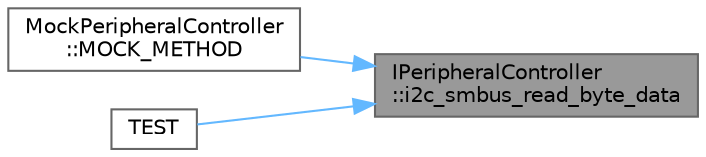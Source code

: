 digraph "IPeripheralController::i2c_smbus_read_byte_data"
{
 // LATEX_PDF_SIZE
  bgcolor="transparent";
  edge [fontname=Helvetica,fontsize=10,labelfontname=Helvetica,labelfontsize=10];
  node [fontname=Helvetica,fontsize=10,shape=box,height=0.2,width=0.4];
  rankdir="RL";
  Node1 [id="Node000001",label="IPeripheralController\l::i2c_smbus_read_byte_data",height=0.2,width=0.4,color="gray40", fillcolor="grey60", style="filled", fontcolor="black",tooltip=" "];
  Node1 -> Node2 [id="edge1_Node000001_Node000002",dir="back",color="steelblue1",style="solid",tooltip=" "];
  Node2 [id="Node000002",label="MockPeripheralController\l::MOCK_METHOD",height=0.2,width=0.4,color="grey40", fillcolor="white", style="filled",URL="$classMockPeripheralController.html#a5b5b4c0076e3cfa2a4d98e7a2db95520",tooltip=" "];
  Node1 -> Node3 [id="edge2_Node000001_Node000003",dir="back",color="steelblue1",style="solid",tooltip=" "];
  Node3 [id="Node000003",label="TEST",height=0.2,width=0.4,color="grey40", fillcolor="white", style="filled",URL="$test__PeripheralController_8cpp.html#afe55fabbd8a27b12c4f1ea5ae2f5bfd9",tooltip=" "];
}
